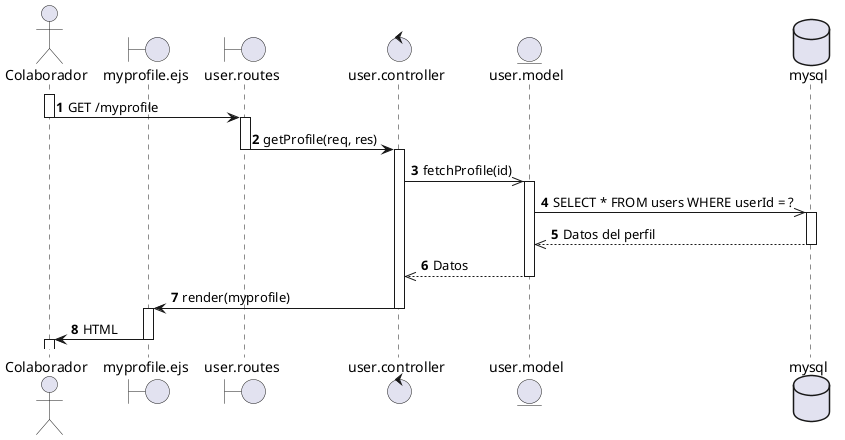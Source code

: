 @startuml
actor Colaborador
boundary myprofile.ejs
boundary user.routes
control user.controller
entity user.model
database mysql

autonumber
' Inicio del flujo
activate Colaborador
Colaborador -> user.routes : GET /myprofile
deactivate Colaborador
activate user.routes

user.routes -> user.controller : getProfile(req, res)
deactivate user.routes
activate user.controller

user.controller ->> user.model : fetchProfile(id)
activate user.model

user.model ->> mysql : SELECT * FROM users WHERE userId = ?
activate mysql
mysql -->> user.model : Datos del perfil
deactivate mysql

user.model -->> user.controller : Datos
deactivate user.model

user.controller -> myprofile.ejs : render(myprofile)
deactivate user.controller
activate myprofile.ejs
myprofile.ejs -> Colaborador : HTML
deactivate myprofile.ejs
activate Colaborador
deactivate Colaborador


@enduml

modificalo
